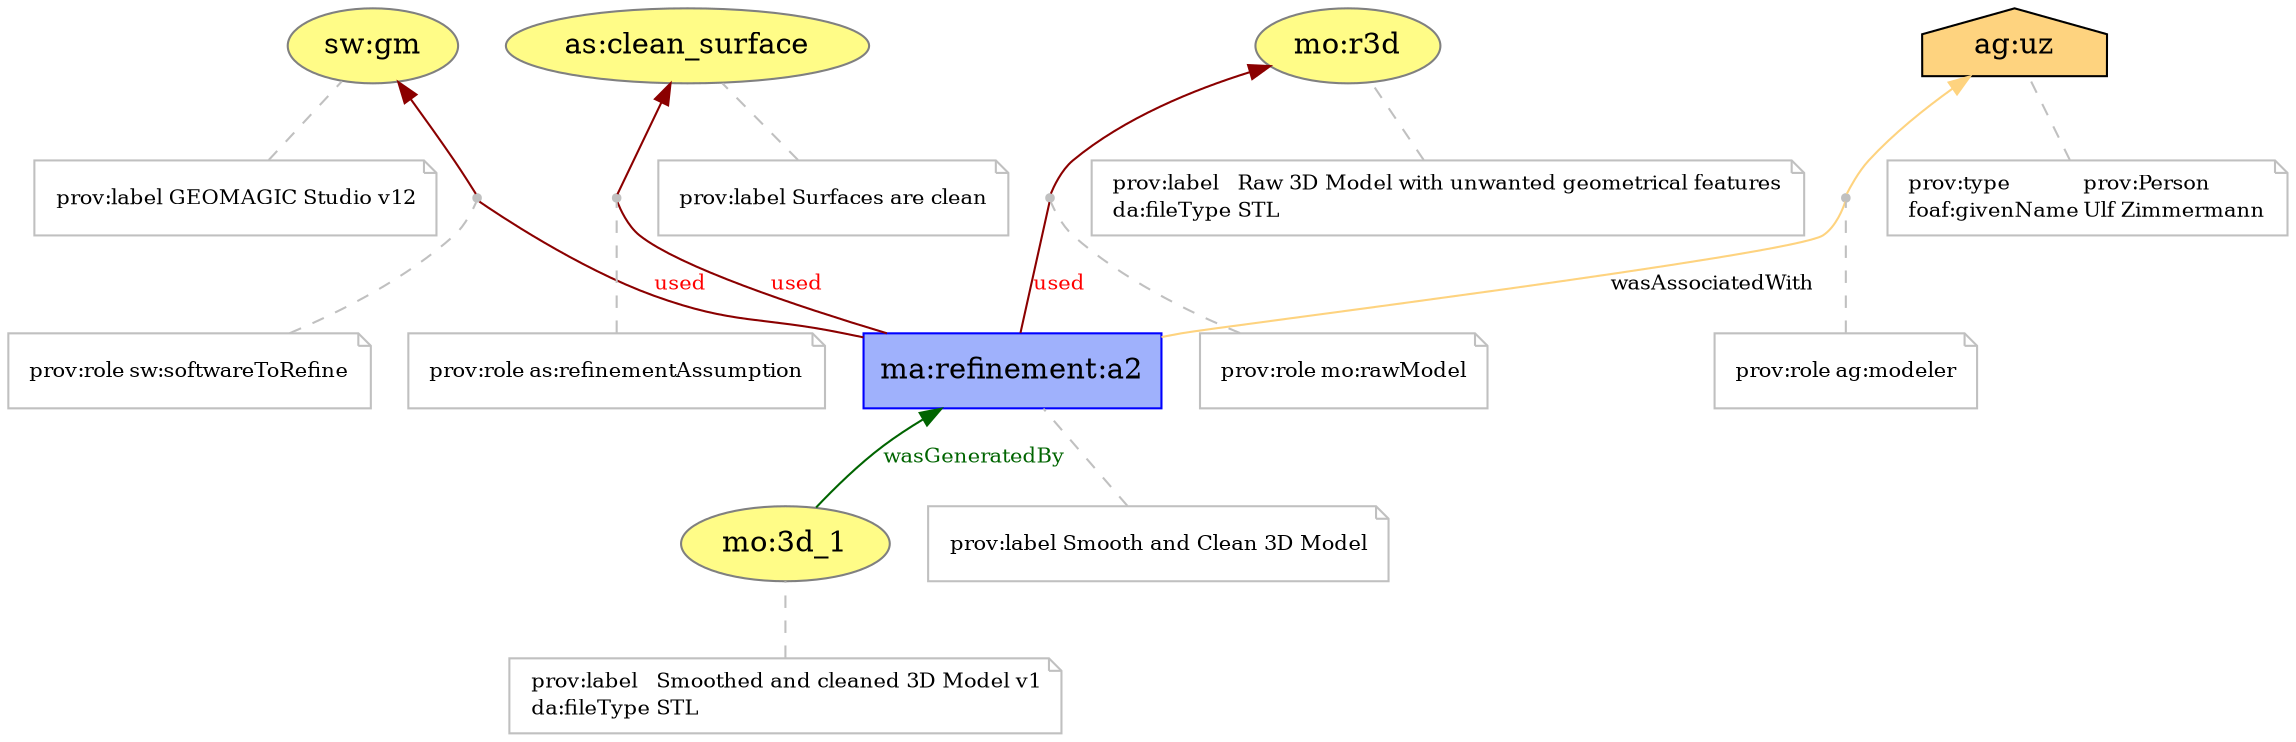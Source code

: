 digraph G {
charset="utf-8";
rankdir=BT;
n1 [URL="http://provenance.elaine.uni-rostock.de/mo3d_1", color="#808080", fillcolor="#FFFC87", label="mo:3d_1", shape=oval, style=filled];
ann1 [color=gray, fontcolor=black, fontsize=10, label=<<TABLE cellpadding="0" border="0">
    <TR>
        <TD align="left" href="http://www.w3.org/ns/prov#label">prov:label</TD>
        <TD align="left">Smoothed and cleaned 3D Model v1</TD>
    </TR>
    <TR>
        <TD align="left" href="http://provenance.elaine.uni-rostock.de/dafileType">da:fileType</TD>
        <TD align="left">STL</TD>
    </TR>
    </TABLE>>, shape=note];
ann1 -> n1  [arrowhead=none, color=gray, style=dashed];
n2 [URL="http://provenance.elaine.uni-rostock.de/swgm", color="#808080", fillcolor="#FFFC87", label="sw:gm", shape=oval, style=filled];
ann2 [color=gray, fontcolor=black, fontsize=10, label=<<TABLE cellpadding="0" border="0">
    <TR>
        <TD align="left" href="http://www.w3.org/ns/prov#label">prov:label</TD>
        <TD align="left">GEOMAGIC Studio v12</TD>
    </TR>
    </TABLE>>, shape=note];
ann2 -> n2  [arrowhead=none, color=gray, style=dashed];
n3 [URL="http://provenance.elaine.uni-rostock.de/marefinement:a2", color="#0000FF", fillcolor="#9FB1FC", label="ma:refinement:a2", shape=box, style=filled];
ann3 [color=gray, fontcolor=black, fontsize=10, label=<<TABLE cellpadding="0" border="0">
    <TR>
        <TD align="left" href="http://www.w3.org/ns/prov#label">prov:label</TD>
        <TD align="left">Smooth and Clean 3D Model</TD>
    </TR>
    </TABLE>>, shape=note];
ann3 -> n3  [arrowhead=none, color=gray, style=dashed];
n4 [URL="http://provenance.elaine.uni-rostock.de/asclean_surface", color="#808080", fillcolor="#FFFC87", label="as:clean_surface", shape=oval, style=filled];
ann4 [color=gray, fontcolor=black, fontsize=10, label=<<TABLE cellpadding="0" border="0">
    <TR>
        <TD align="left" href="http://www.w3.org/ns/prov#label">prov:label</TD>
        <TD align="left">Surfaces are clean</TD>
    </TR>
    </TABLE>>, shape=note];
ann4 -> n4  [arrowhead=none, color=gray, style=dashed];
n5 [URL="http://provenance.elaine.uni-rostock.de/mor3d", color="#808080", fillcolor="#FFFC87", label="mo:r3d", shape=oval, style=filled];
ann5 [color=gray, fontcolor=black, fontsize=10, label=<<TABLE cellpadding="0" border="0">
    <TR>
        <TD align="left" href="http://www.w3.org/ns/prov#label">prov:label</TD>
        <TD align="left">Raw 3D Model with unwanted geometrical features</TD>
    </TR>
    <TR>
        <TD align="left" href="http://provenance.elaine.uni-rostock.de/dafileType">da:fileType</TD>
        <TD align="left">STL</TD>
    </TR>
    </TABLE>>, shape=note];
ann5 -> n5  [arrowhead=none, color=gray, style=dashed];
n6 [URL="http://provenance.elaine.uni-rostock.de/aguz", fillcolor="#FED37F", label="ag:uz", shape=house, style=filled];
ann6 [color=gray, fontcolor=black, fontsize=10, label=<<TABLE cellpadding="0" border="0">
    <TR>
        <TD align="left" href="http://www.w3.org/ns/prov#type">prov:type</TD>
        <TD align="left" href="http://www.w3.org/ns/prov#Person">prov:Person</TD>
    </TR>
    <TR>
        <TD align="left" href="http://xmlns.com/foaf/spec/#givenName">foaf:givenName</TD>
        <TD align="left">Ulf Zimmermann</TD>
    </TR>
    </TABLE>>, shape=note];
ann6 -> n6  [arrowhead=none, color=gray, style=dashed];
n1 -> n3  [color=darkgreen, fontcolor=darkgreen, fontsize="10.0", label=wasGeneratedBy];
b1 [color=gray, label="", shape=point];
n3 -> b1  [arrowhead=none, color=red4, fontcolor=red, fontsize="10.0", label=used];
b1 -> n2  [color=red4, fontcolor=red, fontsize="10.0"];
ann7 [color=gray, fontcolor=black, fontsize=10, label=<<TABLE cellpadding="0" border="0">
    <TR>
        <TD align="left" href="http://www.w3.org/ns/prov#role">prov:role</TD>
        <TD align="left" href="http://provenance.elaine.uni-rostock.de/swsoftwareToRefine">sw:softwareToRefine</TD>
    </TR>
    </TABLE>>, shape=note];
ann7 -> b1  [arrowhead=none, color=gray, style=dashed];
b2 [color=gray, label="", shape=point];
n3 -> b2  [arrowhead=none, color=red4, fontcolor=red, fontsize="10.0", label=used];
b2 -> n4  [color=red4, fontcolor=red, fontsize="10.0"];
ann8 [color=gray, fontcolor=black, fontsize=10, label=<<TABLE cellpadding="0" border="0">
    <TR>
        <TD align="left" href="http://www.w3.org/ns/prov#role">prov:role</TD>
        <TD align="left" href="http://provenance.elaine.uni-rostock.de/asrefinementAssumption">as:refinementAssumption</TD>
    </TR>
    </TABLE>>, shape=note];
ann8 -> b2  [arrowhead=none, color=gray, style=dashed];
b3 [color=gray, label="", shape=point];
n3 -> b3  [arrowhead=none, color=red4, fontcolor=red, fontsize="10.0", label=used];
b3 -> n5  [color=red4, fontcolor=red, fontsize="10.0"];
ann9 [color=gray, fontcolor=black, fontsize=10, label=<<TABLE cellpadding="0" border="0">
    <TR>
        <TD align="left" href="http://www.w3.org/ns/prov#role">prov:role</TD>
        <TD align="left" href="http://provenance.elaine.uni-rostock.de/morawModel">mo:rawModel</TD>
    </TR>
    </TABLE>>, shape=note];
ann9 -> b3  [arrowhead=none, color=gray, style=dashed];
b4 [color=gray, label="", shape=point];
n3 -> b4  [arrowhead=none, color="#FED37F", fontsize="10.0", label=wasAssociatedWith];
b4 -> n6  [color="#FED37F", fontsize="10.0"];
ann10 [color=gray, fontcolor=black, fontsize=10, label=<<TABLE cellpadding="0" border="0">
    <TR>
        <TD align="left" href="http://www.w3.org/ns/prov#role">prov:role</TD>
        <TD align="left" href="http://provenance.elaine.uni-rostock.de/agmodeler">ag:modeler</TD>
    </TR>
    </TABLE>>, shape=note];
ann10 -> b4  [arrowhead=none, color=gray, style=dashed];
}
